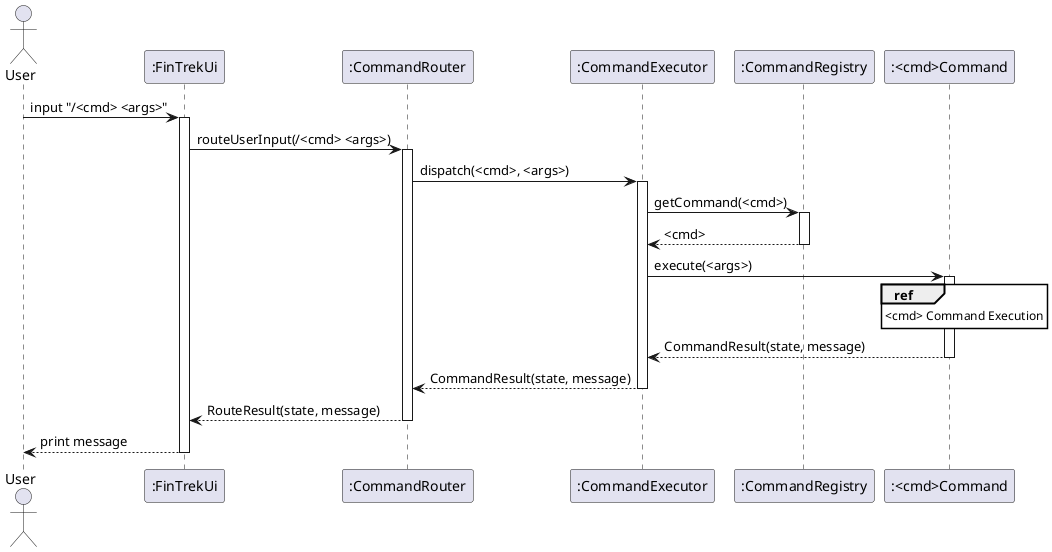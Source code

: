 @startuml
skinparam sequenceReferenceBackgroundColor #white
actor "User" as user
participant ":FinTrekUi" as FT
participant ":CommandRouter" as router
participant ":CommandExecutor" as executor
participant ":CommandRegistry" as registry

participant ":<cmd>Command" as SC


user -> FT: input "/<cmd> <args>"
activate FT


FT -> router: routeUserInput(/<cmd> <args>)
activate router

router -> executor: dispatch(<cmd>, <args>)
activate executor

executor -> registry: getCommand(<cmd>)
activate registry

registry --> executor: <cmd>
deactivate registry

executor -> SC: execute(<args>)
activate SC


ref over SC
<cmd> Command Execution
end ref

SC --> executor: CommandResult(state, message)
deactivate SC

executor --> router: CommandResult(state, message)
deactivate executor

router --> FT: RouteResult(state, message)
deactivate router

FT --> user: print message
deactivate FT

@enduml